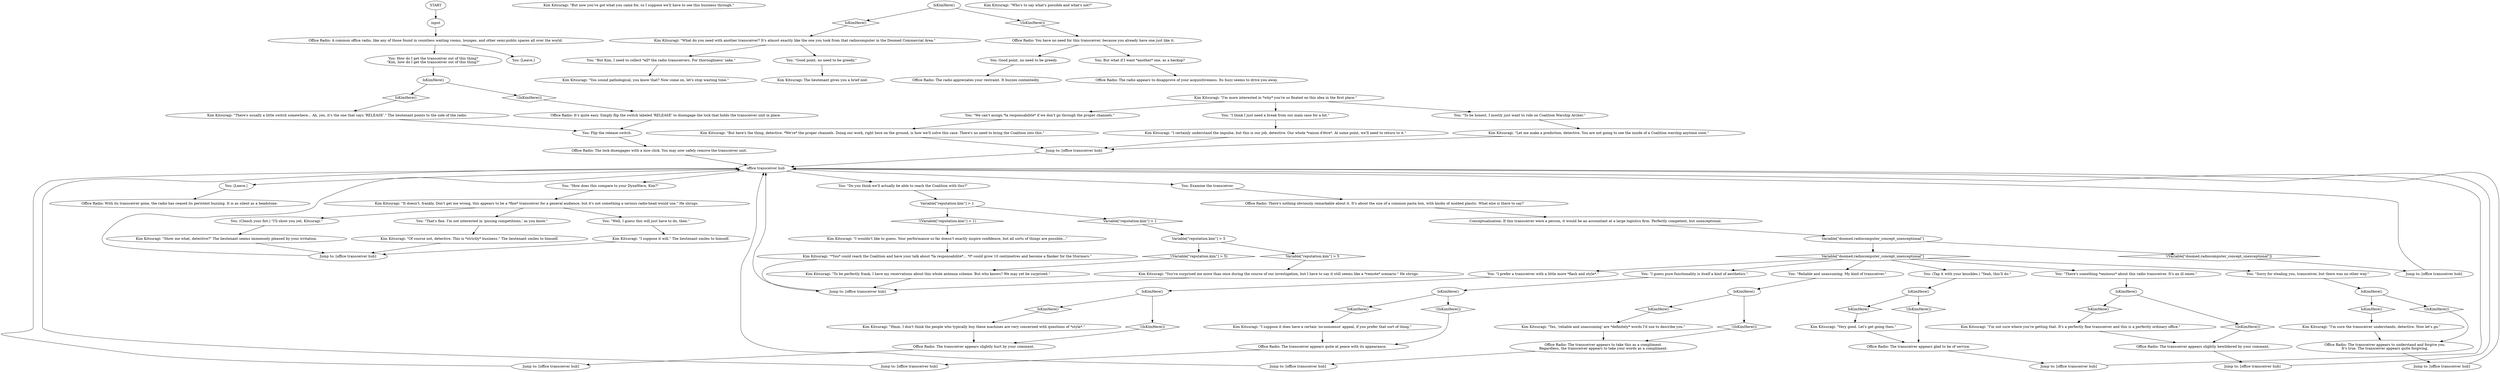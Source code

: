 # OFFICE / SECRETARYS RADIO
# You can remove the transceiver from this radio as part of the MORALIST DREAM QUEST
# ==================================================
digraph G {
	  0 [label="START"];
	  1 [label="input"];
	  2 [label="Kim Kitsuragi: \"But now you've got what you came for, so I suppose we'll have to see this business through.\""];
	  3 [label="office transceiver hub"];
	  4 [label="You: \"I prefer a transceiver with a little more *flash and style*.\""];
	  5 [label="IsKimHere()"];
	  6 [label="IsKimHere()", shape=diamond];
	  7 [label="!(IsKimHere())", shape=diamond];
	  8 [label="Kim Kitsuragi: \"Let me make a prediction, detective. You are not going to see the inside of a Coalition warship anytime soon.\""];
	  9 [label="Conceptualization: If this transceiver were a person, it would be an accountant at a large logistics firm. Perfectly competent, but unexceptional."];
	  10 [label="Kim Kitsuragi: \"Hmm. I don't think the people who typically buy these machines are very concerned with questions of *style*.\""];
	  11 [label="You: \"We can't assign *la responsabilité* if we don't go through the proper channels.\""];
	  12 [label="Kim Kitsuragi: \"Show me what, detective?\" The lieutenant seems immensely pleased by your irritation."];
	  13 [label="Kim Kitsuragi: \"I suppose it does have a certain 'no-nonsense' appeal, if you prefer that sort of thing.\""];
	  14 [label="Jump to: [office transceiver hub]"];
	  15 [label="IsKimHere()"];
	  16 [label="IsKimHere()", shape=diamond];
	  17 [label="!(IsKimHere())", shape=diamond];
	  18 [label="You: Flip the release switch."];
	  19 [label="You: Examine the transceiver."];
	  20 [label="Kim Kitsuragi: \"It doesn't, frankly. Don't get me wrong, this appears to be a *fine* transceiver for a general audience, but it's not something a serious radio-head would use.\" He shrugs."];
	  21 [label="You: \"There's something *ominous* about this radio transceiver. It's an ill omen.\""];
	  22 [label="IsKimHere()"];
	  23 [label="IsKimHere()", shape=diamond];
	  24 [label="!(IsKimHere())", shape=diamond];
	  25 [label="Jump to: [office transceiver hub]"];
	  26 [label="Variable[\"reputation.kim\"] > 5"];
	  27 [label="Variable[\"reputation.kim\"] > 5", shape=diamond];
	  28 [label="!(Variable[\"reputation.kim\"] > 5)", shape=diamond];
	  29 [label="Kim Kitsuragi: \"To be perfectly frank, I have my reservations about this whole antenna scheme. But who knows? We may yet be surprised.\""];
	  31 [label="Jump to: [office transceiver hub]"];
	  32 [label="Variable[\"doomed.radiocomputer_concept_unexceptional\"]"];
	  33 [label="Variable[\"doomed.radiocomputer_concept_unexceptional\"]", shape=diamond];
	  34 [label="!(Variable[\"doomed.radiocomputer_concept_unexceptional\"])", shape=diamond];
	  35 [label="You: \"Reliable and unassuming. My kind of transceiver.\""];
	  36 [label="IsKimHere()"];
	  37 [label="IsKimHere()", shape=diamond];
	  38 [label="!(IsKimHere())", shape=diamond];
	  39 [label="Office Radio: The transceiver appears slightly bewildered by your comment."];
	  40 [label="Office Radio: A common office radio, like any of those found in countless waiting rooms, lounges, and other semi-public spaces all over the world."];
	  41 [label="You: How do I get the transceiver out of this thing?\n\"Kim, how do I get the transceiver out of this thing?\""];
	  42 [label="You: Good point, no need to be greedy."];
	  43 [label="Office Radio: The lock disengages with a nice click. You may now safely remove the transceiver unit."];
	  44 [label="Kim Kitsuragi: \"Of course not, detective. This is *strictly* business.\" The lieutenant smiles to himself."];
	  45 [label="Kim Kitsuragi: \"Yes, 'reliable and unassuming' are *definitely* words I'd use to describe you.\""];
	  46 [label="Office Radio: The radio appreciates your restraint. It buzzes contentedly."];
	  47 [label="Jump to: [office transceiver hub]"];
	  48 [label="You: \"Well, I guess this will just have to do, then.\""];
	  49 [label="You: \"Sorry for stealing you, transceiver, but there was no other way.\""];
	  50 [label="Kim Kitsuragi: \"I'm sure the transceiver understands, detective. Now let's go.\""];
	  51 [label="You: But what if I want *another* one, as a backup?"];
	  52 [label="Office Radio: The radio appears to disapprove of your acquisitiveness. Its buzz seems to drive you away."];
	  53 [label="IsKimHere()"];
	  54 [label="IsKimHere()", shape=diamond];
	  55 [label="!(IsKimHere())", shape=diamond];
	  56 [label="Office Radio: The transceiver appears to take this as a compliment.\nRegardless, the transceiver appears to take your words as a compliment."];
	  57 [label="Kim Kitsuragi: \"There's usually a little switch somewhere... Ah, yes, it's the one that says 'RELEASE'.\" The lieutenant points to the side of the radio."];
	  58 [label="Kim Kitsuragi: \"I wouldn't like to guess. Your performance so far doesn't exactly inspire confidence, but all sorts of things are possible...\""];
	  59 [label="IsKimHere()"];
	  60 [label="IsKimHere()", shape=diamond];
	  61 [label="!(IsKimHere())", shape=diamond];
	  62 [label="Kim Kitsuragi: \"Very good. Let's get going then.\""];
	  63 [label="Jump to: [office transceiver hub]"];
	  64 [label="Kim Kitsuragi: \"I certainly understand the impulse, but this is our job, detective. Our whole *raison d'être*. At some point, we'll need to return to it.\""];
	  65 [label="Kim Kitsuragi: The lieutenant gives you a brief nod."];
	  66 [label="You: \"How does this compare to your DynaWave, Kim?\""];
	  67 [label="You: (Tap it with your knuckles.) \"Yeah, this'll do.\""];
	  68 [label="Jump to: [office transceiver hub]"];
	  69 [label="Jump to: [office transceiver hub]"];
	  70 [label="Kim Kitsuragi: \"You've surprised me more than once during the course of our investigation, but I have to say it still seems like a *remote* scenario.\" He shrugs."];
	  71 [label="Kim Kitsuragi: \"But here's the thing, detective. *We're* the proper channels. Doing our work, right here on the ground, is how we'll solve this case. There's no need to bring the Coalition into this.\""];
	  72 [label="Office Radio: You have no need for this transceiver, because you already have one just like it."];
	  73 [label="Kim Kitsuragi: \"Who's to say what's possible and what's not?\""];
	  74 [label="You: (Clench your fist.) \"I'll show you yet, Kitsuragi.\""];
	  75 [label="Office Radio: The transceiver appears quite at peace with its appearance."];
	  76 [label="Kim Kitsuragi: \"I'm more interested in *why* you're so fixated on this idea in the first place.\""];
	  77 [label="Kim Kitsuragi: \"You sound pathological, you know that? Now come on, let's stop wasting time.\""];
	  78 [label="You: \"But Kim, I need to collect *all* the radio transceivers. For thoroughness' sake.\""];
	  79 [label="You: [Leave.]"];
	  80 [label="IsKimHere()"];
	  81 [label="IsKimHere()", shape=diamond];
	  82 [label="!(IsKimHere())", shape=diamond];
	  83 [label="Office Radio: The transceiver appears to understand and forgive you.\nIt's true. The transceiver appears quite forgiving."];
	  84 [label="Jump to: [office transceiver hub]"];
	  85 [label="Jump to: [office transceiver hub]"];
	  86 [label="Jump to: [office transceiver hub]"];
	  87 [label="You: \"I think I just need a break from our main case for a bit.\""];
	  88 [label="IsKimHere()"];
	  89 [label="IsKimHere()", shape=diamond];
	  90 [label="!(IsKimHere())", shape=diamond];
	  91 [label="Kim Kitsuragi: \"What do you need with another transceiver? It's almost exactly like the one you took from that radiocomputer in the Doomed Commercial Area.\""];
	  92 [label="Office Radio: It's quite easy. Simply flip the switch labeled 'RELEASE' to disengage the lock that holds the transceiver unit in place."];
	  93 [label="Kim Kitsuragi: \"*You* could reach the Coalition and have your talk about *la responsabilité*... *I* could grow 10 centimetres and become a flanker for the Stormers.\""];
	  94 [label="You: \"That's fine. I'm not interested in 'pissing competitions,' as you know.\""];
	  95 [label="Kim Kitsuragi: \"I suppose it will.\" The lieutenant smiles to himself."];
	  96 [label="Kim Kitsuragi: \"I'm not sure where you're getting that. It's a perfectly fine transceiver and this is a perfectly ordinary office.\""];
	  97 [label="You: \"Good point, no need to be greedy.\""];
	  98 [label="Variable[\"reputation.kim\"] > 1"];
	  99 [label="Variable[\"reputation.kim\"] > 1", shape=diamond];
	  100 [label="!(Variable[\"reputation.kim\"] > 1)", shape=diamond];
	  101 [label="You: \"I guess pure functionality is itself a kind of aesthetics.\""];
	  102 [label="Office Radio: The transceiver appears glad to be of service."];
	  103 [label="Office Radio: With its transceiver gone, the radio has ceased its peristent buzzing. It is as silent as a headstone."];
	  104 [label="You: \"To be honest, I mostly just want to ride on Coalition Warship Archer.\""];
	  105 [label="You: [Leave.]"];
	  106 [label="You: \"Do you think we'll actually be able to reach the Coalition with this?\""];
	  107 [label="Office Radio: There's nothing obviously remarkable about it. It's about the size of a common pasta box, with knobs of molded plastic. What else is there to say?"];
	  108 [label="Office Radio: The transceiver appears slightly hurt by your comment."];
	  0 -> 1
	  1 -> 40
	  3 -> 106
	  3 -> 19
	  3 -> 66
	  3 -> 79
	  4 -> 53
	  5 -> 6
	  5 -> 7
	  6 -> 96
	  7 -> 39
	  8 -> 47
	  9 -> 32
	  10 -> 108
	  11 -> 71
	  12 -> 85
	  13 -> 75
	  14 -> 3
	  15 -> 16
	  15 -> 17
	  16 -> 91
	  17 -> 72
	  18 -> 43
	  19 -> 107
	  20 -> 48
	  20 -> 74
	  20 -> 94
	  21 -> 5
	  22 -> 24
	  22 -> 23
	  23 -> 50
	  24 -> 83
	  25 -> 3
	  26 -> 27
	  26 -> 28
	  27 -> 70
	  28 -> 29
	  29 -> 31
	  31 -> 3
	  32 -> 33
	  32 -> 34
	  33 -> 35
	  33 -> 4
	  33 -> 101
	  33 -> 67
	  33 -> 49
	  33 -> 21
	  34 -> 63
	  35 -> 59
	  36 -> 37
	  36 -> 38
	  37 -> 13
	  38 -> 75
	  39 -> 69
	  40 -> 41
	  40 -> 105
	  41 -> 88
	  42 -> 46
	  43 -> 3
	  44 -> 85
	  45 -> 56
	  47 -> 3
	  48 -> 95
	  49 -> 22
	  50 -> 83
	  51 -> 52
	  53 -> 54
	  53 -> 55
	  54 -> 10
	  55 -> 108
	  56 -> 25
	  57 -> 18
	  58 -> 93
	  59 -> 60
	  59 -> 61
	  60 -> 45
	  61 -> 56
	  62 -> 102
	  63 -> 3
	  64 -> 47
	  66 -> 20
	  67 -> 80
	  68 -> 3
	  69 -> 3
	  70 -> 31
	  71 -> 47
	  72 -> 42
	  72 -> 51
	  74 -> 12
	  75 -> 84
	  76 -> 104
	  76 -> 11
	  76 -> 87
	  78 -> 77
	  79 -> 103
	  80 -> 81
	  80 -> 82
	  81 -> 62
	  82 -> 102
	  83 -> 86
	  84 -> 3
	  85 -> 3
	  86 -> 3
	  87 -> 64
	  88 -> 89
	  88 -> 90
	  89 -> 57
	  90 -> 92
	  91 -> 97
	  91 -> 78
	  92 -> 18
	  93 -> 31
	  94 -> 44
	  95 -> 85
	  96 -> 39
	  97 -> 65
	  98 -> 99
	  98 -> 100
	  99 -> 26
	  100 -> 58
	  101 -> 36
	  102 -> 14
	  104 -> 8
	  106 -> 98
	  107 -> 9
	  108 -> 68
}

